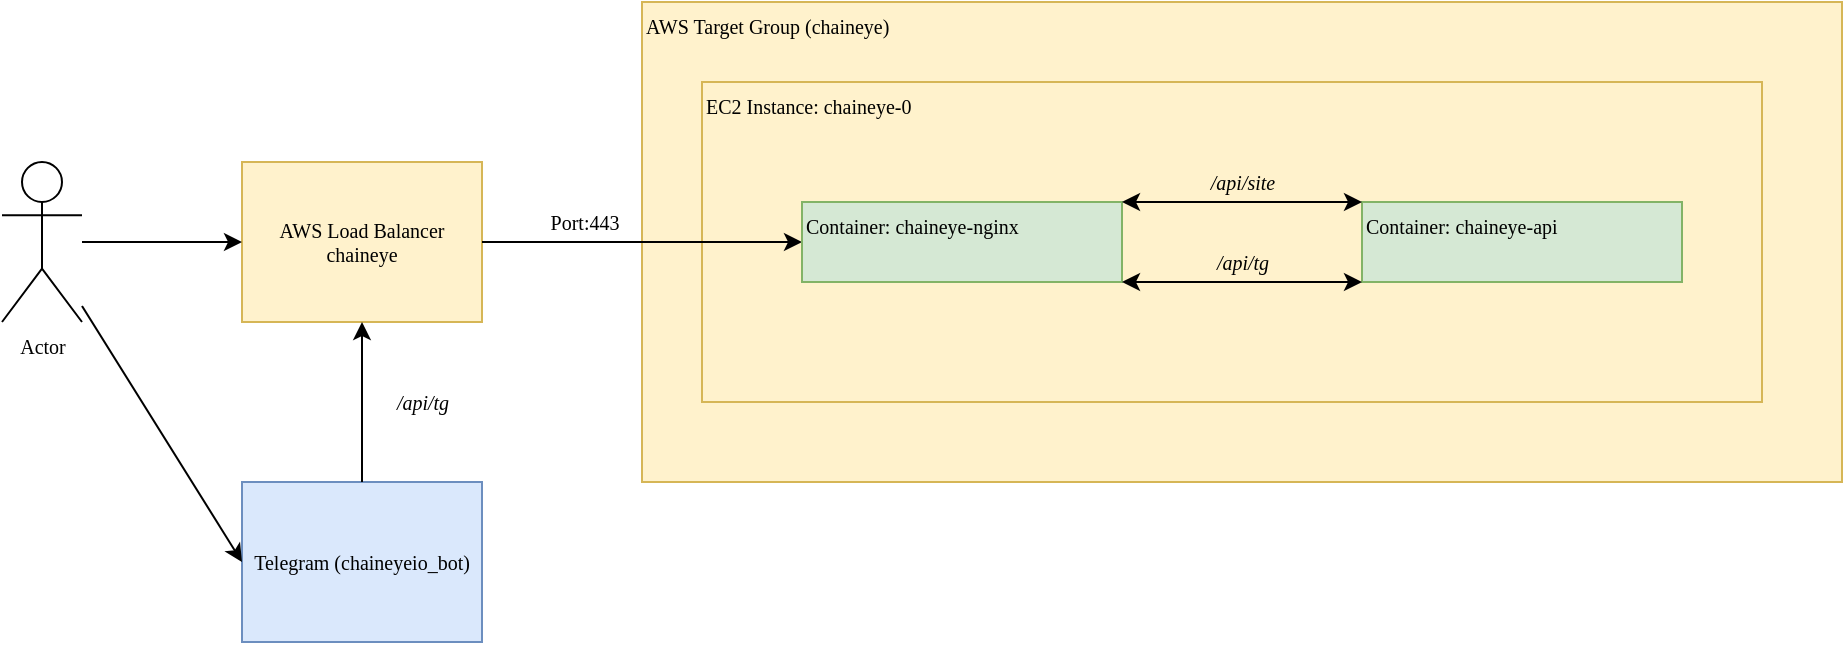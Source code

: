 <mxfile version="28.2.7">
  <diagram name="Page-1" id="3VL0bo9ulwIewEFvRI8m">
    <mxGraphModel dx="702" dy="452" grid="1" gridSize="10" guides="1" tooltips="1" connect="1" arrows="1" fold="1" page="1" pageScale="1" pageWidth="850" pageHeight="1100" math="0" shadow="0">
      <root>
        <mxCell id="0" />
        <mxCell id="1" parent="0" />
        <mxCell id="wzPLCL-uNyCu6Ja5K4PE-1" value="Actor" style="shape=umlActor;verticalLabelPosition=bottom;verticalAlign=top;html=1;outlineConnect=0;fontFamily=Roboto Mono;fontSource=https%3A%2F%2Ffonts.googleapis.com%2Fcss%3Ffamily%3DRoboto%2BMono;fontSize=10;" vertex="1" parent="1">
          <mxGeometry x="40" y="280" width="40" height="80" as="geometry" />
        </mxCell>
        <mxCell id="wzPLCL-uNyCu6Ja5K4PE-2" value="AWS Load Balancer&lt;br&gt;chaineye" style="rounded=0;whiteSpace=wrap;html=1;fontFamily=Roboto Mono;fontSource=https%3A%2F%2Ffonts.googleapis.com%2Fcss%3Ffamily%3DRoboto%2BMono;fontSize=10;fillColor=#fff2cc;strokeColor=#d6b656;" vertex="1" parent="1">
          <mxGeometry x="160" y="280" width="120" height="80" as="geometry" />
        </mxCell>
        <mxCell id="wzPLCL-uNyCu6Ja5K4PE-3" value="" style="endArrow=classic;html=1;rounded=0;entryX=0;entryY=0.5;entryDx=0;entryDy=0;fontFamily=Roboto Mono;fontSource=https%3A%2F%2Ffonts.googleapis.com%2Fcss%3Ffamily%3DRoboto%2BMono;fontSize=10;" edge="1" parent="1" source="wzPLCL-uNyCu6Ja5K4PE-1" target="wzPLCL-uNyCu6Ja5K4PE-2">
          <mxGeometry width="50" height="50" relative="1" as="geometry">
            <mxPoint x="100" y="470" as="sourcePoint" />
            <mxPoint x="150" y="420" as="targetPoint" />
          </mxGeometry>
        </mxCell>
        <mxCell id="wzPLCL-uNyCu6Ja5K4PE-4" value="AWS Target Group (chaineye)" style="rounded=0;whiteSpace=wrap;html=1;verticalAlign=top;align=left;fontFamily=Roboto Mono;fontSource=https%3A%2F%2Ffonts.googleapis.com%2Fcss%3Ffamily%3DRoboto%2BMono;fontSize=10;fillColor=#fff2cc;strokeColor=#d6b656;" vertex="1" parent="1">
          <mxGeometry x="360" y="200" width="600" height="240" as="geometry" />
        </mxCell>
        <mxCell id="wzPLCL-uNyCu6Ja5K4PE-6" value="EC2 Instance:&amp;nbsp;chaineye-0" style="rounded=0;whiteSpace=wrap;html=1;verticalAlign=top;align=left;fontFamily=Roboto Mono;fontSource=https%3A%2F%2Ffonts.googleapis.com%2Fcss%3Ffamily%3DRoboto%2BMono;fontSize=10;fillColor=#fff2cc;strokeColor=#d6b656;" vertex="1" parent="1">
          <mxGeometry x="390" y="240" width="530" height="160" as="geometry" />
        </mxCell>
        <mxCell id="wzPLCL-uNyCu6Ja5K4PE-7" value="" style="endArrow=classic;html=1;rounded=0;exitX=1;exitY=0.5;exitDx=0;exitDy=0;fontFamily=Roboto Mono;fontSource=https%3A%2F%2Ffonts.googleapis.com%2Fcss%3Ffamily%3DRoboto%2BMono;fontSize=10;" edge="1" parent="1" source="wzPLCL-uNyCu6Ja5K4PE-2" target="wzPLCL-uNyCu6Ja5K4PE-8">
          <mxGeometry width="50" height="50" relative="1" as="geometry">
            <mxPoint x="300" y="490" as="sourcePoint" />
            <mxPoint x="350" y="440" as="targetPoint" />
          </mxGeometry>
        </mxCell>
        <mxCell id="wzPLCL-uNyCu6Ja5K4PE-9" value="Port:443" style="edgeLabel;html=1;align=center;verticalAlign=middle;resizable=0;points=[];fontFamily=Roboto Mono;fontSource=https%3A%2F%2Ffonts.googleapis.com%2Fcss%3Ffamily%3DRoboto%2BMono;fontSize=10;fontStyle=0" vertex="1" connectable="0" parent="wzPLCL-uNyCu6Ja5K4PE-7">
          <mxGeometry x="-0.564" y="2" relative="1" as="geometry">
            <mxPoint x="16" y="-8" as="offset" />
          </mxGeometry>
        </mxCell>
        <mxCell id="wzPLCL-uNyCu6Ja5K4PE-8" value="Container: chaineye-nginx" style="rounded=0;whiteSpace=wrap;html=1;verticalAlign=top;align=left;fontFamily=Roboto Mono;fontSource=https%3A%2F%2Ffonts.googleapis.com%2Fcss%3Ffamily%3DRoboto%2BMono;fontSize=10;fillColor=#d5e8d4;strokeColor=#82b366;" vertex="1" parent="1">
          <mxGeometry x="440" y="300" width="160" height="40" as="geometry" />
        </mxCell>
        <mxCell id="wzPLCL-uNyCu6Ja5K4PE-10" value="Container: chaineye-api" style="rounded=0;whiteSpace=wrap;html=1;verticalAlign=top;align=left;fontFamily=Roboto Mono;fontSource=https%3A%2F%2Ffonts.googleapis.com%2Fcss%3Ffamily%3DRoboto%2BMono;fontSize=10;fillColor=#d5e8d4;strokeColor=#82b366;" vertex="1" parent="1">
          <mxGeometry x="720" y="300" width="160" height="40" as="geometry" />
        </mxCell>
        <mxCell id="wzPLCL-uNyCu6Ja5K4PE-11" value="/api/site" style="endArrow=classic;html=1;rounded=0;exitX=1;exitY=0;exitDx=0;exitDy=0;entryX=0;entryY=0;entryDx=0;entryDy=0;startArrow=classic;startFill=1;fontFamily=Roboto Mono;fontSource=https%3A%2F%2Ffonts.googleapis.com%2Fcss%3Ffamily%3DRoboto%2BMono;fontSize=10;fontStyle=2;labelBackgroundColor=none;" edge="1" parent="1" source="wzPLCL-uNyCu6Ja5K4PE-8" target="wzPLCL-uNyCu6Ja5K4PE-10">
          <mxGeometry y="10" width="50" height="50" relative="1" as="geometry">
            <mxPoint x="460" y="550" as="sourcePoint" />
            <mxPoint x="510" y="500" as="targetPoint" />
            <mxPoint as="offset" />
          </mxGeometry>
        </mxCell>
        <mxCell id="wzPLCL-uNyCu6Ja5K4PE-12" value="Telegram (chaineyeio_bot)" style="rounded=0;whiteSpace=wrap;html=1;fontFamily=Roboto Mono;fontSource=https%3A%2F%2Ffonts.googleapis.com%2Fcss%3Ffamily%3DRoboto%2BMono;fontSize=10;fillColor=#dae8fc;strokeColor=#6c8ebf;" vertex="1" parent="1">
          <mxGeometry x="160" y="440" width="120" height="80" as="geometry" />
        </mxCell>
        <mxCell id="wzPLCL-uNyCu6Ja5K4PE-13" value="" style="endArrow=classic;html=1;rounded=0;entryX=0;entryY=0.5;entryDx=0;entryDy=0;fontFamily=Roboto Mono;fontSource=https%3A%2F%2Ffonts.googleapis.com%2Fcss%3Ffamily%3DRoboto%2BMono;fontSize=10;" edge="1" parent="1" source="wzPLCL-uNyCu6Ja5K4PE-1" target="wzPLCL-uNyCu6Ja5K4PE-12">
          <mxGeometry width="50" height="50" relative="1" as="geometry">
            <mxPoint x="180" y="370" as="sourcePoint" />
            <mxPoint x="260" y="370" as="targetPoint" />
          </mxGeometry>
        </mxCell>
        <mxCell id="wzPLCL-uNyCu6Ja5K4PE-15" value="" style="endArrow=classic;html=1;rounded=0;entryX=0.5;entryY=1;entryDx=0;entryDy=0;fontFamily=Roboto Mono;fontSource=https%3A%2F%2Ffonts.googleapis.com%2Fcss%3Ffamily%3DRoboto%2BMono;fontSize=10;" edge="1" parent="1" source="wzPLCL-uNyCu6Ja5K4PE-12" target="wzPLCL-uNyCu6Ja5K4PE-2">
          <mxGeometry width="50" height="50" relative="1" as="geometry">
            <mxPoint x="290" y="520" as="sourcePoint" />
            <mxPoint x="340" y="470" as="targetPoint" />
          </mxGeometry>
        </mxCell>
        <mxCell id="wzPLCL-uNyCu6Ja5K4PE-16" value="/api/tg" style="edgeLabel;html=1;align=center;verticalAlign=middle;resizable=0;points=[];fontFamily=Roboto Mono;fontSource=https%3A%2F%2Ffonts.googleapis.com%2Fcss%3Ffamily%3DRoboto%2BMono;fontSize=10;fontStyle=2;labelBackgroundColor=none;" vertex="1" connectable="0" parent="wzPLCL-uNyCu6Ja5K4PE-15">
          <mxGeometry x="0.031" y="1" relative="1" as="geometry">
            <mxPoint x="31" y="1" as="offset" />
          </mxGeometry>
        </mxCell>
        <mxCell id="wzPLCL-uNyCu6Ja5K4PE-17" value="/api/tg" style="endArrow=classic;html=1;rounded=0;exitX=1;exitY=1;exitDx=0;exitDy=0;entryX=0;entryY=1;entryDx=0;entryDy=0;startArrow=classic;startFill=1;fontFamily=Roboto Mono;fontSource=https%3A%2F%2Ffonts.googleapis.com%2Fcss%3Ffamily%3DRoboto%2BMono;fontSize=10;fontStyle=2;labelBackgroundColor=none;" edge="1" parent="1" source="wzPLCL-uNyCu6Ja5K4PE-8" target="wzPLCL-uNyCu6Ja5K4PE-10">
          <mxGeometry y="10" width="50" height="50" relative="1" as="geometry">
            <mxPoint x="670" y="450" as="sourcePoint" />
            <mxPoint x="790" y="450" as="targetPoint" />
            <mxPoint as="offset" />
          </mxGeometry>
        </mxCell>
      </root>
    </mxGraphModel>
  </diagram>
</mxfile>
